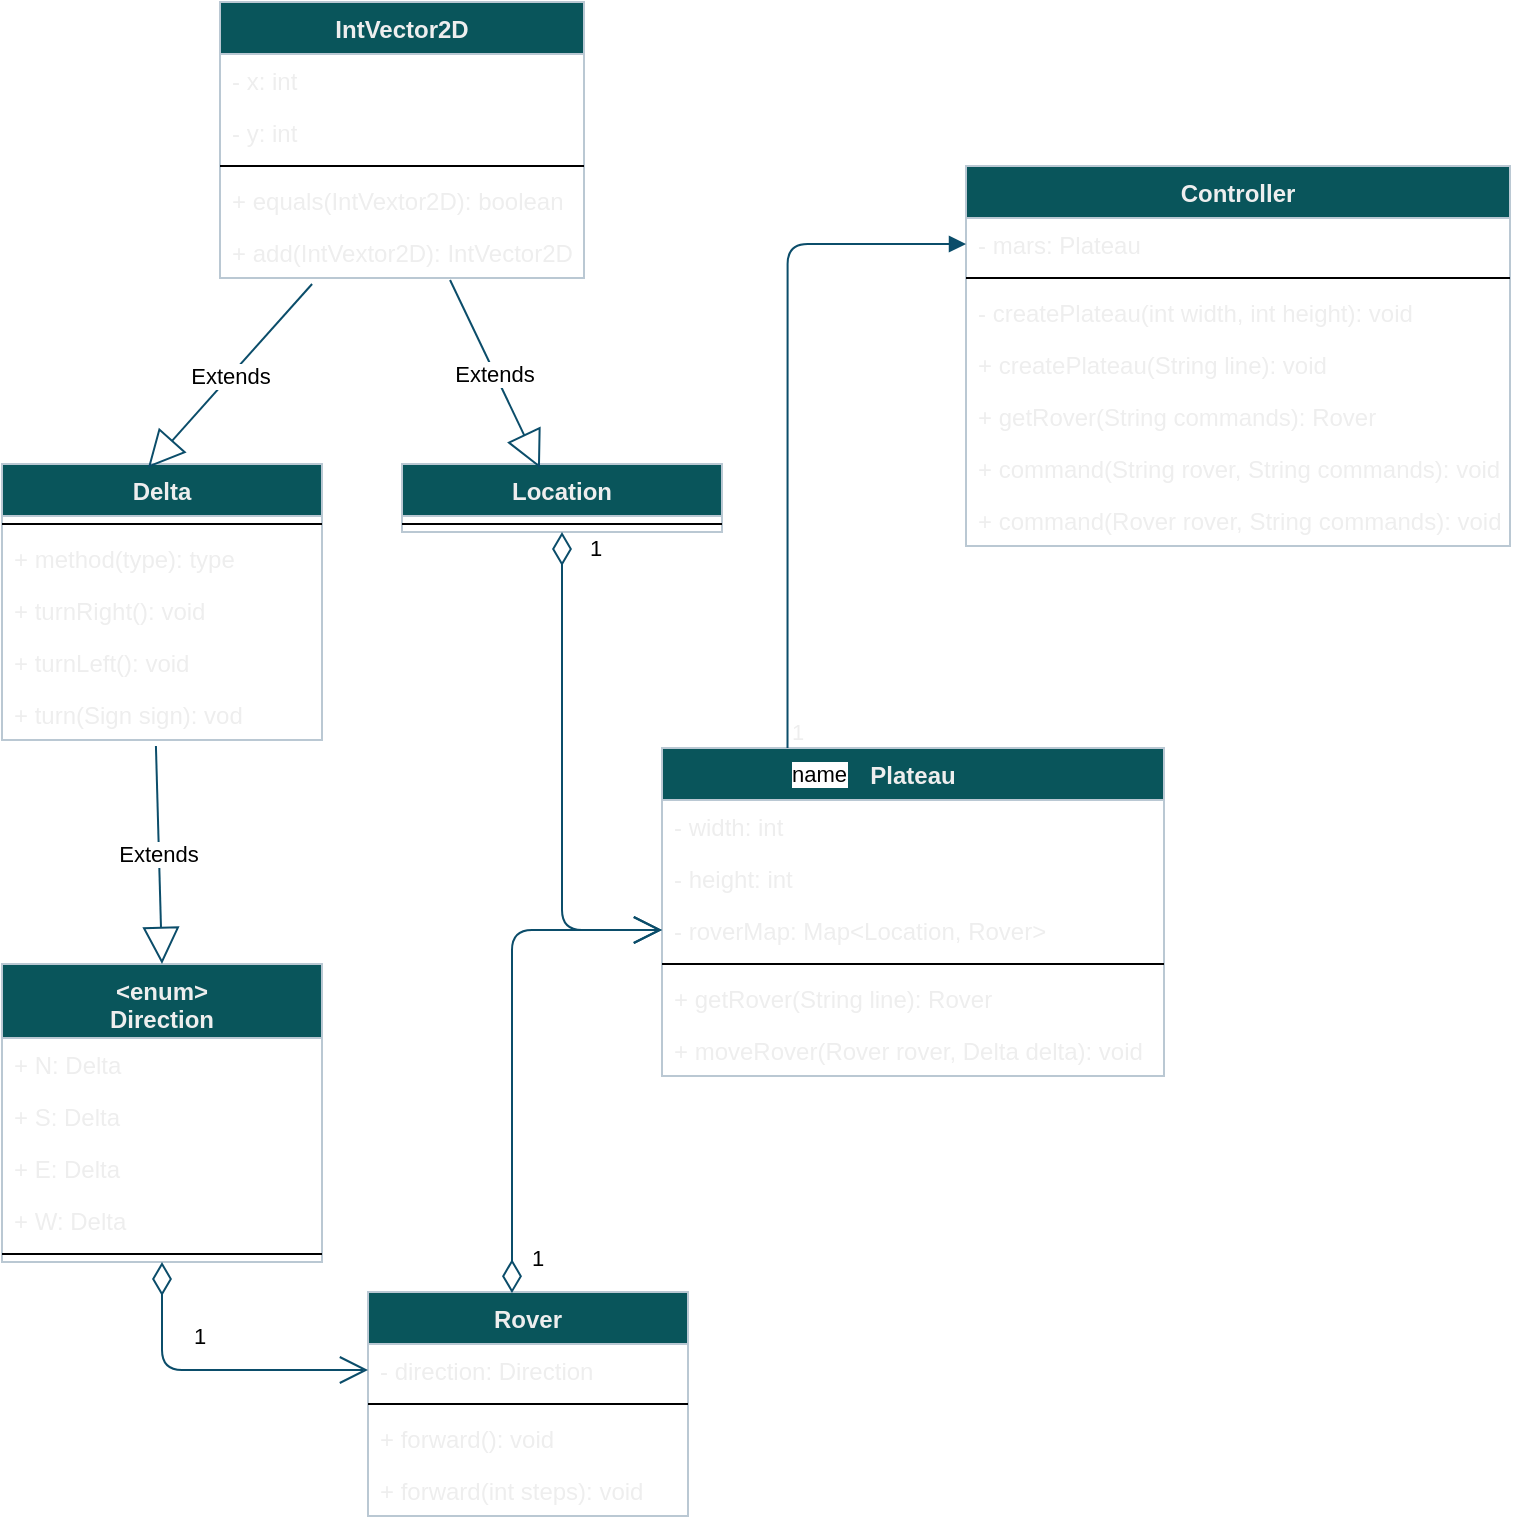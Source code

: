 <mxfile version="15.5.4" type="embed"><diagram id="23iRSUPoRavnBvh4doch" name="Page-1"><mxGraphModel dx="768" dy="782" grid="0" gridSize="10" guides="1" tooltips="1" connect="1" arrows="1" fold="1" page="1" pageScale="1" pageWidth="827" pageHeight="1169" math="0" shadow="0"><root><mxCell id="0"/><mxCell id="1" parent="0"/><mxCell id="2" value="Controller" style="swimlane;fontStyle=1;align=center;verticalAlign=top;childLayout=stackLayout;horizontal=1;startSize=26;horizontalStack=0;resizeParent=1;resizeParentMax=0;resizeLast=0;collapsible=1;marginBottom=0;sketch=0;fontColor=#EEEEEE;strokeColor=#BAC8D3;fillColor=#09555B;" vertex="1" parent="1"><mxGeometry x="524" y="100" width="272" height="190" as="geometry"/></mxCell><mxCell id="3" value="- mars: Plateau" style="text;strokeColor=none;fillColor=none;align=left;verticalAlign=top;spacingLeft=4;spacingRight=4;overflow=hidden;rotatable=0;points=[[0,0.5],[1,0.5]];portConstraint=eastwest;sketch=0;fontColor=#EEEEEE;" vertex="1" parent="2"><mxGeometry y="26" width="272" height="26" as="geometry"/></mxCell><mxCell id="4" value="" style="line;strokeWidth=1;fillColor=none;align=left;verticalAlign=middle;spacingTop=-1;spacingLeft=3;spacingRight=3;rotatable=0;labelPosition=right;points=[];portConstraint=eastwest;sketch=0;fontColor=#EEEEEE;" vertex="1" parent="2"><mxGeometry y="52" width="272" height="8" as="geometry"/></mxCell><mxCell id="5" value="- createPlateau(int width, int height): void" style="text;strokeColor=none;fillColor=none;align=left;verticalAlign=top;spacingLeft=4;spacingRight=4;overflow=hidden;rotatable=0;points=[[0,0.5],[1,0.5]];portConstraint=eastwest;sketch=0;fontColor=#EEEEEE;" vertex="1" parent="2"><mxGeometry y="60" width="272" height="26" as="geometry"/></mxCell><mxCell id="55" value="+ createPlateau(String line): void" style="text;strokeColor=none;fillColor=none;align=left;verticalAlign=top;spacingLeft=4;spacingRight=4;overflow=hidden;rotatable=0;points=[[0,0.5],[1,0.5]];portConstraint=eastwest;sketch=0;fontColor=#EEEEEE;" vertex="1" parent="2"><mxGeometry y="86" width="272" height="26" as="geometry"/></mxCell><mxCell id="57" value="+ getRover(String commands): Rover" style="text;strokeColor=none;fillColor=none;align=left;verticalAlign=top;spacingLeft=4;spacingRight=4;overflow=hidden;rotatable=0;points=[[0,0.5],[1,0.5]];portConstraint=eastwest;sketch=0;fontColor=#EEEEEE;" vertex="1" parent="2"><mxGeometry y="112" width="272" height="26" as="geometry"/></mxCell><mxCell id="56" value="+ command(String rover, String commands): void" style="text;strokeColor=none;fillColor=none;align=left;verticalAlign=top;spacingLeft=4;spacingRight=4;overflow=hidden;rotatable=0;points=[[0,0.5],[1,0.5]];portConstraint=eastwest;sketch=0;fontColor=#EEEEEE;" vertex="1" parent="2"><mxGeometry y="138" width="272" height="26" as="geometry"/></mxCell><mxCell id="7" value="+ command(Rover rover, String commands): void" style="text;strokeColor=none;fillColor=none;align=left;verticalAlign=top;spacingLeft=4;spacingRight=4;overflow=hidden;rotatable=0;points=[[0,0.5],[1,0.5]];portConstraint=eastwest;sketch=0;fontColor=#EEEEEE;" vertex="1" parent="2"><mxGeometry y="164" width="272" height="26" as="geometry"/></mxCell><mxCell id="8" value="&lt;enum&gt;&#10;Direction" style="swimlane;fontStyle=1;align=center;verticalAlign=top;childLayout=stackLayout;horizontal=1;startSize=37;horizontalStack=0;resizeParent=1;resizeParentMax=0;resizeLast=0;collapsible=1;marginBottom=0;sketch=0;fontColor=#EEEEEE;strokeColor=#BAC8D3;fillColor=#09555B;" vertex="1" parent="1"><mxGeometry x="42" y="499" width="160" height="149" as="geometry"/></mxCell><mxCell id="9" value="+ N: Delta" style="text;strokeColor=none;fillColor=none;align=left;verticalAlign=top;spacingLeft=4;spacingRight=4;overflow=hidden;rotatable=0;points=[[0,0.5],[1,0.5]];portConstraint=eastwest;sketch=0;fontColor=#EEEEEE;" vertex="1" parent="8"><mxGeometry y="37" width="160" height="26" as="geometry"/></mxCell><mxCell id="14" value="+ S: Delta" style="text;strokeColor=none;fillColor=none;align=left;verticalAlign=top;spacingLeft=4;spacingRight=4;overflow=hidden;rotatable=0;points=[[0,0.5],[1,0.5]];portConstraint=eastwest;sketch=0;fontColor=#EEEEEE;" vertex="1" parent="8"><mxGeometry y="63" width="160" height="26" as="geometry"/></mxCell><mxCell id="13" value="+ E: Delta" style="text;strokeColor=none;fillColor=none;align=left;verticalAlign=top;spacingLeft=4;spacingRight=4;overflow=hidden;rotatable=0;points=[[0,0.5],[1,0.5]];portConstraint=eastwest;sketch=0;fontColor=#EEEEEE;" vertex="1" parent="8"><mxGeometry y="89" width="160" height="26" as="geometry"/></mxCell><mxCell id="15" value="+ W: Delta" style="text;strokeColor=none;fillColor=none;align=left;verticalAlign=top;spacingLeft=4;spacingRight=4;overflow=hidden;rotatable=0;points=[[0,0.5],[1,0.5]];portConstraint=eastwest;sketch=0;fontColor=#EEEEEE;" vertex="1" parent="8"><mxGeometry y="115" width="160" height="26" as="geometry"/></mxCell><mxCell id="10" value="" style="line;strokeWidth=1;fillColor=none;align=left;verticalAlign=middle;spacingTop=-1;spacingLeft=3;spacingRight=3;rotatable=0;labelPosition=right;points=[];portConstraint=eastwest;sketch=0;fontColor=#EEEEEE;" vertex="1" parent="8"><mxGeometry y="141" width="160" height="8" as="geometry"/></mxCell><mxCell id="16" value="Plateau" style="swimlane;fontStyle=1;align=center;verticalAlign=top;childLayout=stackLayout;horizontal=1;startSize=26;horizontalStack=0;resizeParent=1;resizeParentMax=0;resizeLast=0;collapsible=1;marginBottom=0;sketch=0;fontColor=#EEEEEE;strokeColor=#BAC8D3;fillColor=#09555B;" vertex="1" parent="1"><mxGeometry x="372" y="391" width="251" height="164" as="geometry"/></mxCell><mxCell id="17" value="- width: int" style="text;strokeColor=none;fillColor=none;align=left;verticalAlign=top;spacingLeft=4;spacingRight=4;overflow=hidden;rotatable=0;points=[[0,0.5],[1,0.5]];portConstraint=eastwest;sketch=0;fontColor=#EEEEEE;" vertex="1" parent="16"><mxGeometry y="26" width="251" height="26" as="geometry"/></mxCell><mxCell id="20" value="- height: int" style="text;strokeColor=none;fillColor=none;align=left;verticalAlign=top;spacingLeft=4;spacingRight=4;overflow=hidden;rotatable=0;points=[[0,0.5],[1,0.5]];portConstraint=eastwest;sketch=0;fontColor=#EEEEEE;" vertex="1" parent="16"><mxGeometry y="52" width="251" height="26" as="geometry"/></mxCell><mxCell id="27" value="- roverMap: Map&lt;Location, Rover&gt;" style="text;strokeColor=none;fillColor=none;align=left;verticalAlign=top;spacingLeft=4;spacingRight=4;overflow=hidden;rotatable=0;points=[[0,0.5],[1,0.5]];portConstraint=eastwest;sketch=0;fontColor=#EEEEEE;" vertex="1" parent="16"><mxGeometry y="78" width="251" height="26" as="geometry"/></mxCell><mxCell id="18" value="" style="line;strokeWidth=1;fillColor=none;align=left;verticalAlign=middle;spacingTop=-1;spacingLeft=3;spacingRight=3;rotatable=0;labelPosition=right;points=[];portConstraint=eastwest;sketch=0;fontColor=#EEEEEE;" vertex="1" parent="16"><mxGeometry y="104" width="251" height="8" as="geometry"/></mxCell><mxCell id="6" value="+ getRover(String line): Rover" style="text;strokeColor=none;fillColor=none;align=left;verticalAlign=top;spacingLeft=4;spacingRight=4;overflow=hidden;rotatable=0;points=[[0,0.5],[1,0.5]];portConstraint=eastwest;sketch=0;fontColor=#EEEEEE;" vertex="1" parent="16"><mxGeometry y="112" width="251" height="26" as="geometry"/></mxCell><mxCell id="19" value="+ moveRover(Rover rover, Delta delta): void" style="text;strokeColor=none;fillColor=none;align=left;verticalAlign=top;spacingLeft=4;spacingRight=4;overflow=hidden;rotatable=0;points=[[0,0.5],[1,0.5]];portConstraint=eastwest;sketch=0;fontColor=#EEEEEE;" vertex="1" parent="16"><mxGeometry y="138" width="251" height="26" as="geometry"/></mxCell><mxCell id="21" value="name" style="endArrow=block;endFill=1;html=1;edgeStyle=orthogonalEdgeStyle;align=left;verticalAlign=top;rounded=1;sketch=0;strokeColor=#0B4D6A;curved=0;entryX=0;entryY=0.5;entryDx=0;entryDy=0;exitX=0.25;exitY=0;exitDx=0;exitDy=0;" edge="1" parent="1" source="16" target="3"><mxGeometry x="-1" relative="1" as="geometry"><mxPoint x="669" y="321" as="sourcePoint"/><mxPoint x="493" y="400" as="targetPoint"/></mxGeometry></mxCell><mxCell id="22" value="1" style="edgeLabel;resizable=0;html=1;align=left;verticalAlign=bottom;sketch=0;fontColor=#EEEEEE;strokeColor=#BAC8D3;fillColor=#09555B;" connectable="0" vertex="1" parent="21"><mxGeometry x="-1" relative="1" as="geometry"/></mxCell><mxCell id="23" value="Rover" style="swimlane;fontStyle=1;align=center;verticalAlign=top;childLayout=stackLayout;horizontal=1;startSize=26;horizontalStack=0;resizeParent=1;resizeParentMax=0;resizeLast=0;collapsible=1;marginBottom=0;sketch=0;fontColor=#EEEEEE;strokeColor=#BAC8D3;fillColor=#09555B;" vertex="1" parent="1"><mxGeometry x="225" y="663" width="160" height="112" as="geometry"/></mxCell><mxCell id="24" value="- direction: Direction" style="text;strokeColor=none;fillColor=none;align=left;verticalAlign=top;spacingLeft=4;spacingRight=4;overflow=hidden;rotatable=0;points=[[0,0.5],[1,0.5]];portConstraint=eastwest;sketch=0;fontColor=#EEEEEE;" vertex="1" parent="23"><mxGeometry y="26" width="160" height="26" as="geometry"/></mxCell><mxCell id="25" value="" style="line;strokeWidth=1;fillColor=none;align=left;verticalAlign=middle;spacingTop=-1;spacingLeft=3;spacingRight=3;rotatable=0;labelPosition=right;points=[];portConstraint=eastwest;sketch=0;fontColor=#EEEEEE;" vertex="1" parent="23"><mxGeometry y="52" width="160" height="8" as="geometry"/></mxCell><mxCell id="31" value="+ forward(): void" style="text;strokeColor=none;fillColor=none;align=left;verticalAlign=top;spacingLeft=4;spacingRight=4;overflow=hidden;rotatable=0;points=[[0,0.5],[1,0.5]];portConstraint=eastwest;sketch=0;fontColor=#EEEEEE;" vertex="1" parent="23"><mxGeometry y="60" width="160" height="26" as="geometry"/></mxCell><mxCell id="32" value="+ forward(int steps): void" style="text;strokeColor=none;fillColor=none;align=left;verticalAlign=top;spacingLeft=4;spacingRight=4;overflow=hidden;rotatable=0;points=[[0,0.5],[1,0.5]];portConstraint=eastwest;sketch=0;fontColor=#EEEEEE;" vertex="1" parent="23"><mxGeometry y="86" width="160" height="26" as="geometry"/></mxCell><mxCell id="34" value="1" style="endArrow=open;html=1;endSize=12;startArrow=diamondThin;startSize=14;startFill=0;edgeStyle=orthogonalEdgeStyle;align=left;verticalAlign=bottom;rounded=1;sketch=0;strokeColor=#0B4D6A;curved=0;exitX=0.45;exitY=0.005;exitDx=0;exitDy=0;exitPerimeter=0;entryX=0;entryY=0.5;entryDx=0;entryDy=0;" edge="1" parent="1" source="23" target="27"><mxGeometry x="-0.928" y="-8" relative="1" as="geometry"><mxPoint x="256" y="345" as="sourcePoint"/><mxPoint x="416" y="345" as="targetPoint"/><mxPoint as="offset"/></mxGeometry></mxCell><mxCell id="35" value="Location" style="swimlane;fontStyle=1;align=center;verticalAlign=top;childLayout=stackLayout;horizontal=1;startSize=26;horizontalStack=0;resizeParent=1;resizeParentMax=0;resizeLast=0;collapsible=1;marginBottom=0;sketch=0;fontColor=#EEEEEE;strokeColor=#BAC8D3;fillColor=#09555B;" vertex="1" parent="1"><mxGeometry x="242" y="249" width="160" height="34" as="geometry"/></mxCell><mxCell id="37" value="" style="line;strokeWidth=1;fillColor=none;align=left;verticalAlign=middle;spacingTop=-1;spacingLeft=3;spacingRight=3;rotatable=0;labelPosition=right;points=[];portConstraint=eastwest;sketch=0;fontColor=#EEEEEE;" vertex="1" parent="35"><mxGeometry y="26" width="160" height="8" as="geometry"/></mxCell><mxCell id="39" value="1" style="endArrow=open;html=1;endSize=12;startArrow=diamondThin;startSize=14;startFill=0;edgeStyle=orthogonalEdgeStyle;align=left;verticalAlign=bottom;rounded=1;sketch=0;strokeColor=#0B4D6A;curved=0;exitX=0.5;exitY=1;exitDx=0;exitDy=0;" edge="1" parent="1" source="35" target="27"><mxGeometry x="-0.867" y="12" relative="1" as="geometry"><mxPoint x="244" y="447.95" as="sourcePoint"/><mxPoint x="498" y="389" as="targetPoint"/><mxPoint as="offset"/></mxGeometry></mxCell><mxCell id="40" value="IntVector2D" style="swimlane;fontStyle=1;align=center;verticalAlign=top;childLayout=stackLayout;horizontal=1;startSize=26;horizontalStack=0;resizeParent=1;resizeParentMax=0;resizeLast=0;collapsible=1;marginBottom=0;sketch=0;fontColor=#EEEEEE;strokeColor=#BAC8D3;fillColor=#09555B;" vertex="1" parent="1"><mxGeometry x="151" y="18" width="182" height="138" as="geometry"/></mxCell><mxCell id="41" value="- x: int" style="text;strokeColor=none;fillColor=none;align=left;verticalAlign=top;spacingLeft=4;spacingRight=4;overflow=hidden;rotatable=0;points=[[0,0.5],[1,0.5]];portConstraint=eastwest;sketch=0;fontColor=#EEEEEE;" vertex="1" parent="40"><mxGeometry y="26" width="182" height="26" as="geometry"/></mxCell><mxCell id="44" value="- y: int" style="text;strokeColor=none;fillColor=none;align=left;verticalAlign=top;spacingLeft=4;spacingRight=4;overflow=hidden;rotatable=0;points=[[0,0.5],[1,0.5]];portConstraint=eastwest;sketch=0;fontColor=#EEEEEE;" vertex="1" parent="40"><mxGeometry y="52" width="182" height="26" as="geometry"/></mxCell><mxCell id="42" value="" style="line;strokeWidth=1;fillColor=none;align=left;verticalAlign=middle;spacingTop=-1;spacingLeft=3;spacingRight=3;rotatable=0;labelPosition=right;points=[];portConstraint=eastwest;sketch=0;fontColor=#EEEEEE;" vertex="1" parent="40"><mxGeometry y="78" width="182" height="8" as="geometry"/></mxCell><mxCell id="43" value="+ equals(IntVextor2D): boolean" style="text;strokeColor=none;fillColor=none;align=left;verticalAlign=top;spacingLeft=4;spacingRight=4;overflow=hidden;rotatable=0;points=[[0,0.5],[1,0.5]];portConstraint=eastwest;sketch=0;fontColor=#EEEEEE;" vertex="1" parent="40"><mxGeometry y="86" width="182" height="26" as="geometry"/></mxCell><mxCell id="45" value="+ add(IntVextor2D): IntVector2D" style="text;strokeColor=none;fillColor=none;align=left;verticalAlign=top;spacingLeft=4;spacingRight=4;overflow=hidden;rotatable=0;points=[[0,0.5],[1,0.5]];portConstraint=eastwest;sketch=0;fontColor=#EEEEEE;" vertex="1" parent="40"><mxGeometry y="112" width="182" height="26" as="geometry"/></mxCell><mxCell id="46" value="Delta" style="swimlane;fontStyle=1;align=center;verticalAlign=top;childLayout=stackLayout;horizontal=1;startSize=26;horizontalStack=0;resizeParent=1;resizeParentMax=0;resizeLast=0;collapsible=1;marginBottom=0;sketch=0;fontColor=#EEEEEE;strokeColor=#BAC8D3;fillColor=#09555B;" vertex="1" parent="1"><mxGeometry x="42" y="249" width="160" height="138" as="geometry"/></mxCell><mxCell id="48" value="" style="line;strokeWidth=1;fillColor=none;align=left;verticalAlign=middle;spacingTop=-1;spacingLeft=3;spacingRight=3;rotatable=0;labelPosition=right;points=[];portConstraint=eastwest;sketch=0;fontColor=#EEEEEE;" vertex="1" parent="46"><mxGeometry y="26" width="160" height="8" as="geometry"/></mxCell><mxCell id="49" value="+ method(type): type" style="text;strokeColor=none;fillColor=none;align=left;verticalAlign=top;spacingLeft=4;spacingRight=4;overflow=hidden;rotatable=0;points=[[0,0.5],[1,0.5]];portConstraint=eastwest;sketch=0;fontColor=#EEEEEE;" vertex="1" parent="46"><mxGeometry y="34" width="160" height="26" as="geometry"/></mxCell><mxCell id="33" value="+ turnRight(): void" style="text;strokeColor=none;fillColor=none;align=left;verticalAlign=top;spacingLeft=4;spacingRight=4;overflow=hidden;rotatable=0;points=[[0,0.5],[1,0.5]];portConstraint=eastwest;sketch=0;fontColor=#EEEEEE;" vertex="1" parent="46"><mxGeometry y="60" width="160" height="26" as="geometry"/></mxCell><mxCell id="30" value="+ turnLeft(): void" style="text;strokeColor=none;fillColor=none;align=left;verticalAlign=top;spacingLeft=4;spacingRight=4;overflow=hidden;rotatable=0;points=[[0,0.5],[1,0.5]];portConstraint=eastwest;sketch=0;fontColor=#EEEEEE;" vertex="1" parent="46"><mxGeometry y="86" width="160" height="26" as="geometry"/></mxCell><mxCell id="26" value="+ turn(Sign sign): vod" style="text;strokeColor=none;fillColor=none;align=left;verticalAlign=top;spacingLeft=4;spacingRight=4;overflow=hidden;rotatable=0;points=[[0,0.5],[1,0.5]];portConstraint=eastwest;sketch=0;fontColor=#EEEEEE;" vertex="1" parent="46"><mxGeometry y="112" width="160" height="26" as="geometry"/></mxCell><mxCell id="51" value="Extends" style="endArrow=block;endSize=16;endFill=0;html=1;rounded=1;sketch=0;strokeColor=#0B4D6A;curved=0;exitX=0.481;exitY=1.115;exitDx=0;exitDy=0;exitPerimeter=0;entryX=0.5;entryY=0;entryDx=0;entryDy=0;" edge="1" parent="1" source="26" target="8"><mxGeometry width="160" relative="1" as="geometry"><mxPoint x="165" y="387" as="sourcePoint"/><mxPoint x="325" y="387" as="targetPoint"/></mxGeometry></mxCell><mxCell id="52" value="Extends" style="endArrow=block;endSize=16;endFill=0;html=1;rounded=1;sketch=0;strokeColor=#0B4D6A;curved=0;exitX=0.253;exitY=1.115;exitDx=0;exitDy=0;exitPerimeter=0;entryX=0.456;entryY=0.014;entryDx=0;entryDy=0;entryPerimeter=0;" edge="1" parent="1" source="45" target="46"><mxGeometry width="160" relative="1" as="geometry"><mxPoint x="126.96" y="358.99" as="sourcePoint"/><mxPoint x="130" y="446" as="targetPoint"/></mxGeometry></mxCell><mxCell id="53" value="Extends" style="endArrow=block;endSize=16;endFill=0;html=1;rounded=1;sketch=0;strokeColor=#0B4D6A;curved=0;exitX=0.632;exitY=1.038;exitDx=0;exitDy=0;exitPerimeter=0;entryX=0.431;entryY=0.059;entryDx=0;entryDy=0;entryPerimeter=0;" edge="1" parent="1" source="45" target="35"><mxGeometry width="160" relative="1" as="geometry"><mxPoint x="271" y="304" as="sourcePoint"/><mxPoint x="431" y="304" as="targetPoint"/></mxGeometry></mxCell><mxCell id="54" value="1" style="endArrow=open;html=1;endSize=12;startArrow=diamondThin;startSize=14;startFill=0;edgeStyle=orthogonalEdgeStyle;align=left;verticalAlign=bottom;rounded=1;sketch=0;strokeColor=#0B4D6A;curved=0;entryX=0;entryY=0.5;entryDx=0;entryDy=0;exitX=0.5;exitY=1;exitDx=0;exitDy=0;" edge="1" parent="1" source="8" target="24"><mxGeometry x="-0.42" y="14" relative="1" as="geometry"><mxPoint x="69" y="688" as="sourcePoint"/><mxPoint x="512" y="547" as="targetPoint"/><mxPoint as="offset"/></mxGeometry></mxCell></root></mxGraphModel></diagram></mxfile>